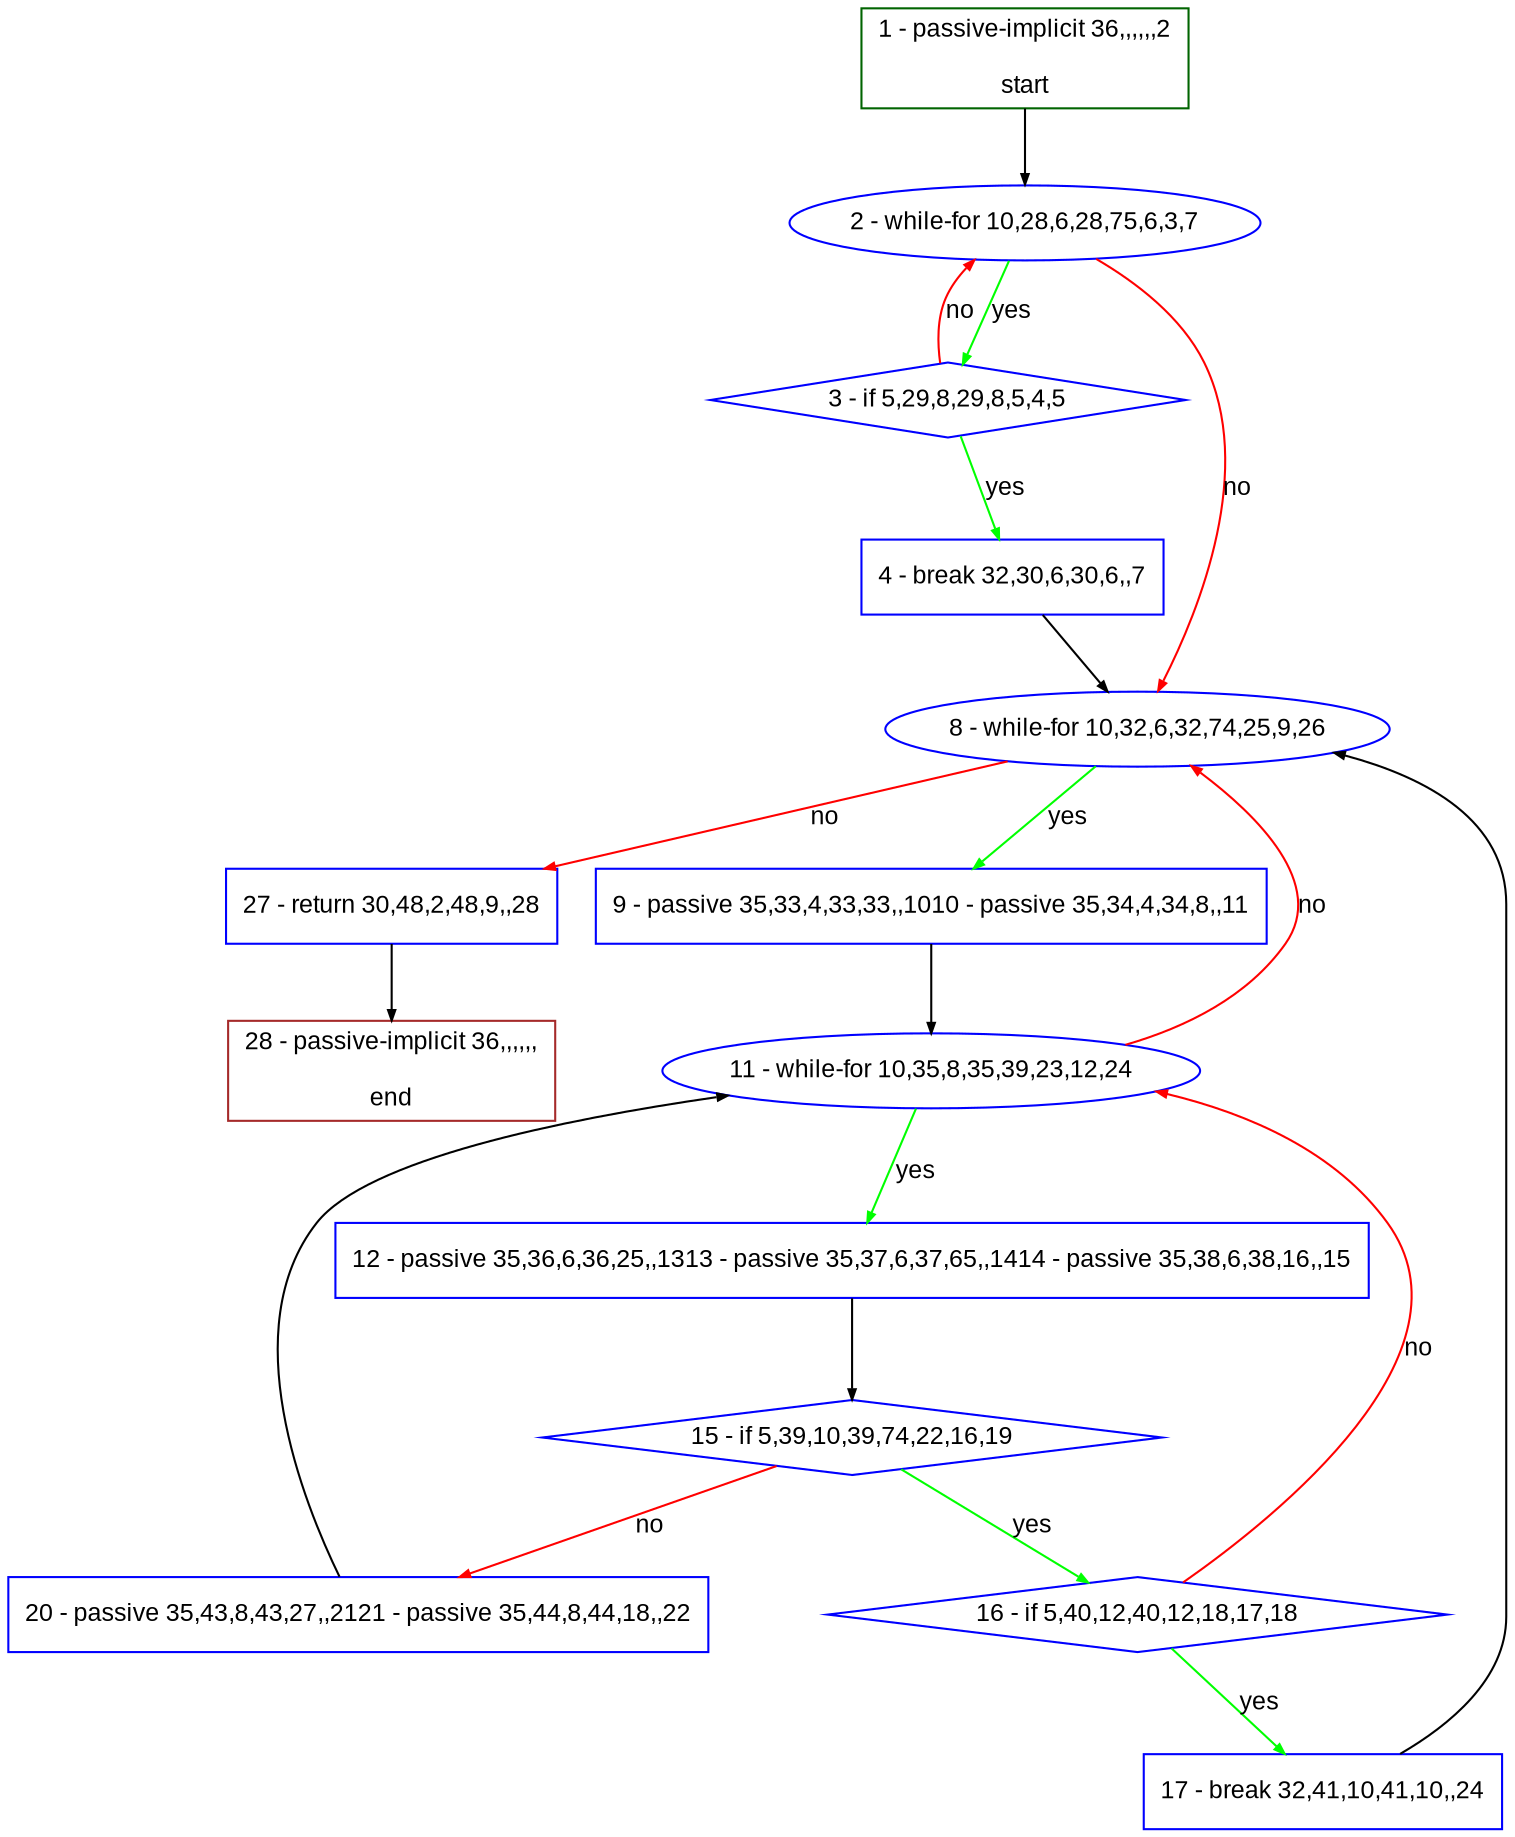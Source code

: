 digraph "" {
  graph [pack="true", label="", fontsize="12", packmode="clust", fontname="Arial", fillcolor="#FFFFCC", bgcolor="white", style="rounded,filled", compound="true"];
  node [node_initialized="no", label="", color="grey", fontsize="12", fillcolor="white", fontname="Arial", style="filled", shape="rectangle", compound="true", fixedsize="false"];
  edge [fontcolor="black", arrowhead="normal", arrowtail="none", arrowsize="0.5", ltail="", label="", color="black", fontsize="12", lhead="", fontname="Arial", dir="forward", compound="true"];
  __N1 [label="2 - while-for 10,28,6,28,75,6,3,7", color="#0000ff", fillcolor="#ffffff", style="filled", shape="oval"];
  __N2 [label="1 - passive-implicit 36,,,,,,2\n\nstart", color="#006400", fillcolor="#ffffff", style="filled", shape="box"];
  __N3 [label="3 - if 5,29,8,29,8,5,4,5", color="#0000ff", fillcolor="#ffffff", style="filled", shape="diamond"];
  __N4 [label="8 - while-for 10,32,6,32,74,25,9,26", color="#0000ff", fillcolor="#ffffff", style="filled", shape="oval"];
  __N5 [label="4 - break 32,30,6,30,6,,7", color="#0000ff", fillcolor="#ffffff", style="filled", shape="box"];
  __N6 [label="9 - passive 35,33,4,33,33,,1010 - passive 35,34,4,34,8,,11", color="#0000ff", fillcolor="#ffffff", style="filled", shape="box"];
  __N7 [label="27 - return 30,48,2,48,9,,28", color="#0000ff", fillcolor="#ffffff", style="filled", shape="box"];
  __N8 [label="11 - while-for 10,35,8,35,39,23,12,24", color="#0000ff", fillcolor="#ffffff", style="filled", shape="oval"];
  __N9 [label="12 - passive 35,36,6,36,25,,1313 - passive 35,37,6,37,65,,1414 - passive 35,38,6,38,16,,15", color="#0000ff", fillcolor="#ffffff", style="filled", shape="box"];
  __N10 [label="15 - if 5,39,10,39,74,22,16,19", color="#0000ff", fillcolor="#ffffff", style="filled", shape="diamond"];
  __N11 [label="16 - if 5,40,12,40,12,18,17,18", color="#0000ff", fillcolor="#ffffff", style="filled", shape="diamond"];
  __N12 [label="20 - passive 35,43,8,43,27,,2121 - passive 35,44,8,44,18,,22", color="#0000ff", fillcolor="#ffffff", style="filled", shape="box"];
  __N13 [label="17 - break 32,41,10,41,10,,24", color="#0000ff", fillcolor="#ffffff", style="filled", shape="box"];
  __N14 [label="28 - passive-implicit 36,,,,,,\n\nend", color="#a52a2a", fillcolor="#ffffff", style="filled", shape="box"];
  __N2 -> __N1 [arrowhead="normal", arrowtail="none", color="#000000", label="", dir="forward"];
  __N1 -> __N3 [arrowhead="normal", arrowtail="none", color="#00ff00", label="yes", dir="forward"];
  __N3 -> __N1 [arrowhead="normal", arrowtail="none", color="#ff0000", label="no", dir="forward"];
  __N1 -> __N4 [arrowhead="normal", arrowtail="none", color="#ff0000", label="no", dir="forward"];
  __N3 -> __N5 [arrowhead="normal", arrowtail="none", color="#00ff00", label="yes", dir="forward"];
  __N5 -> __N4 [arrowhead="normal", arrowtail="none", color="#000000", label="", dir="forward"];
  __N4 -> __N6 [arrowhead="normal", arrowtail="none", color="#00ff00", label="yes", dir="forward"];
  __N4 -> __N7 [arrowhead="normal", arrowtail="none", color="#ff0000", label="no", dir="forward"];
  __N6 -> __N8 [arrowhead="normal", arrowtail="none", color="#000000", label="", dir="forward"];
  __N8 -> __N4 [arrowhead="normal", arrowtail="none", color="#ff0000", label="no", dir="forward"];
  __N8 -> __N9 [arrowhead="normal", arrowtail="none", color="#00ff00", label="yes", dir="forward"];
  __N9 -> __N10 [arrowhead="normal", arrowtail="none", color="#000000", label="", dir="forward"];
  __N10 -> __N11 [arrowhead="normal", arrowtail="none", color="#00ff00", label="yes", dir="forward"];
  __N10 -> __N12 [arrowhead="normal", arrowtail="none", color="#ff0000", label="no", dir="forward"];
  __N11 -> __N8 [arrowhead="normal", arrowtail="none", color="#ff0000", label="no", dir="forward"];
  __N11 -> __N13 [arrowhead="normal", arrowtail="none", color="#00ff00", label="yes", dir="forward"];
  __N13 -> __N4 [arrowhead="normal", arrowtail="none", color="#000000", label="", dir="forward"];
  __N12 -> __N8 [arrowhead="normal", arrowtail="none", color="#000000", label="", dir="forward"];
  __N7 -> __N14 [arrowhead="normal", arrowtail="none", color="#000000", label="", dir="forward"];
}
